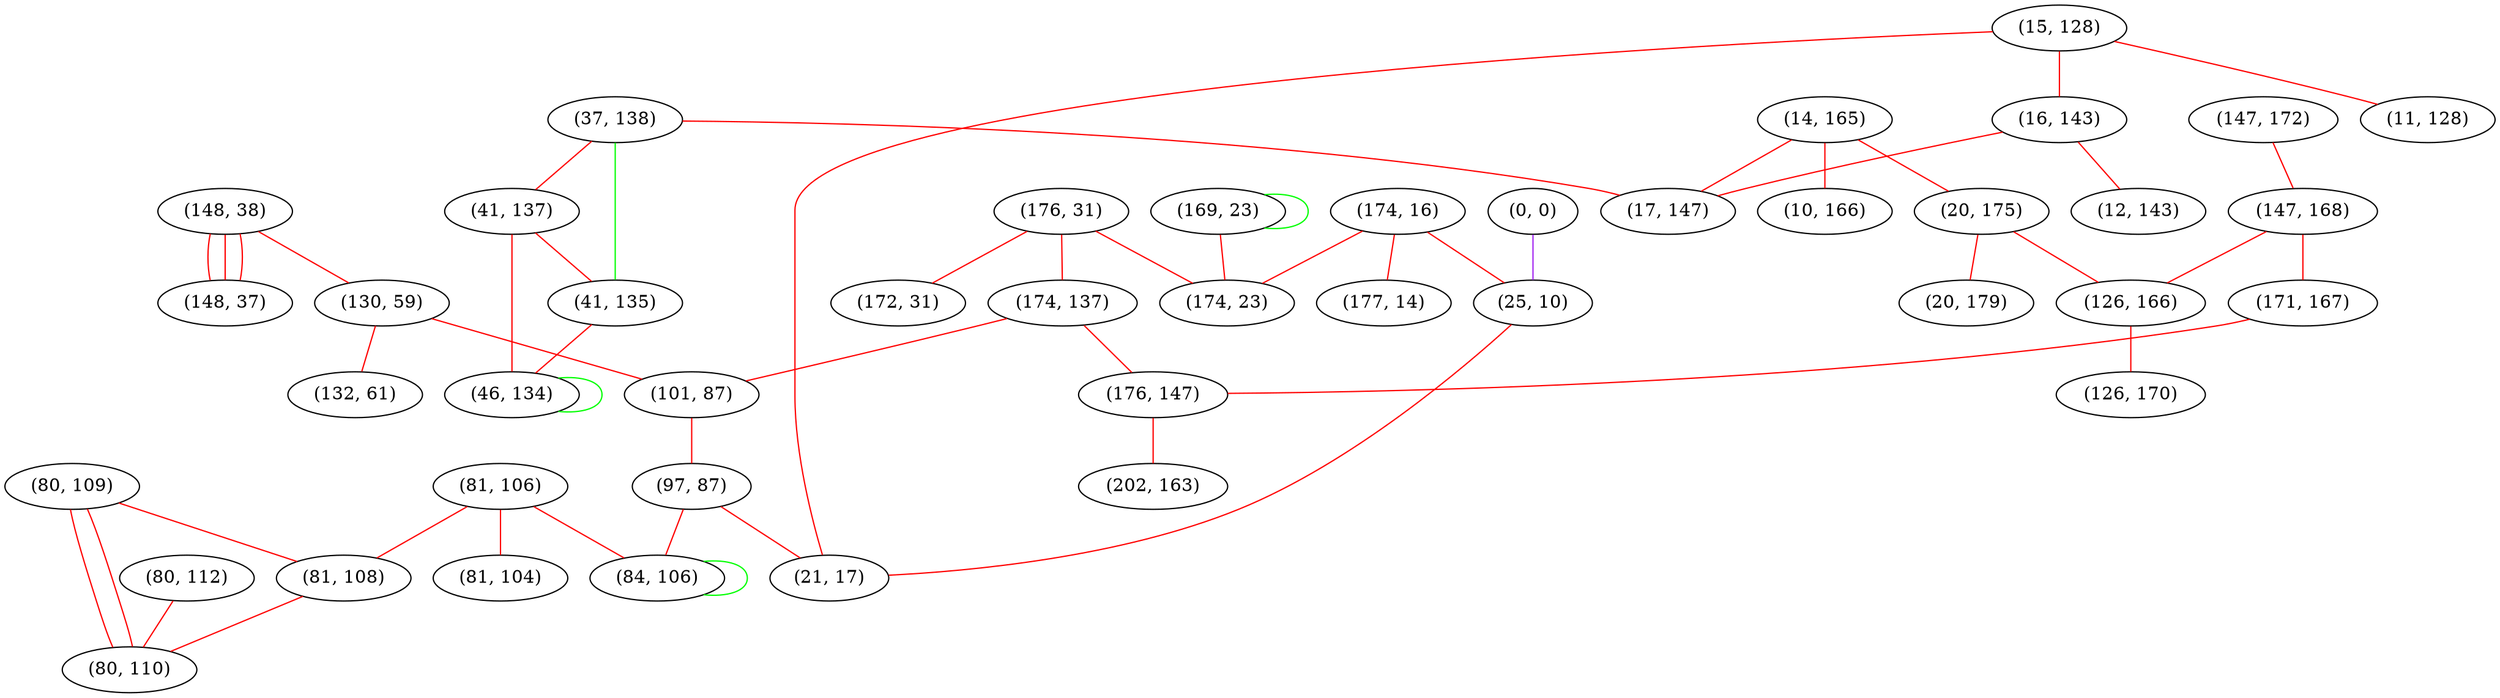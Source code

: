 graph "" {
"(80, 109)";
"(37, 138)";
"(174, 16)";
"(14, 165)";
"(41, 137)";
"(169, 23)";
"(0, 0)";
"(147, 172)";
"(148, 38)";
"(20, 175)";
"(130, 59)";
"(147, 168)";
"(176, 31)";
"(81, 106)";
"(177, 14)";
"(10, 166)";
"(15, 128)";
"(172, 31)";
"(16, 143)";
"(174, 137)";
"(126, 166)";
"(132, 61)";
"(17, 147)";
"(81, 104)";
"(11, 128)";
"(126, 170)";
"(80, 112)";
"(81, 108)";
"(80, 110)";
"(174, 23)";
"(41, 135)";
"(25, 10)";
"(171, 167)";
"(12, 143)";
"(101, 87)";
"(97, 87)";
"(46, 134)";
"(84, 106)";
"(20, 179)";
"(148, 37)";
"(21, 17)";
"(176, 147)";
"(202, 163)";
"(80, 109)" -- "(80, 110)"  [color=red, key=0, weight=1];
"(80, 109)" -- "(80, 110)"  [color=red, key=1, weight=1];
"(80, 109)" -- "(81, 108)"  [color=red, key=0, weight=1];
"(37, 138)" -- "(17, 147)"  [color=red, key=0, weight=1];
"(37, 138)" -- "(41, 137)"  [color=red, key=0, weight=1];
"(37, 138)" -- "(41, 135)"  [color=green, key=0, weight=2];
"(174, 16)" -- "(25, 10)"  [color=red, key=0, weight=1];
"(174, 16)" -- "(177, 14)"  [color=red, key=0, weight=1];
"(174, 16)" -- "(174, 23)"  [color=red, key=0, weight=1];
"(14, 165)" -- "(20, 175)"  [color=red, key=0, weight=1];
"(14, 165)" -- "(10, 166)"  [color=red, key=0, weight=1];
"(14, 165)" -- "(17, 147)"  [color=red, key=0, weight=1];
"(41, 137)" -- "(41, 135)"  [color=red, key=0, weight=1];
"(41, 137)" -- "(46, 134)"  [color=red, key=0, weight=1];
"(169, 23)" -- "(174, 23)"  [color=red, key=0, weight=1];
"(169, 23)" -- "(169, 23)"  [color=green, key=0, weight=2];
"(0, 0)" -- "(25, 10)"  [color=purple, key=0, weight=4];
"(147, 172)" -- "(147, 168)"  [color=red, key=0, weight=1];
"(148, 38)" -- "(148, 37)"  [color=red, key=0, weight=1];
"(148, 38)" -- "(148, 37)"  [color=red, key=1, weight=1];
"(148, 38)" -- "(148, 37)"  [color=red, key=2, weight=1];
"(148, 38)" -- "(130, 59)"  [color=red, key=0, weight=1];
"(20, 175)" -- "(20, 179)"  [color=red, key=0, weight=1];
"(20, 175)" -- "(126, 166)"  [color=red, key=0, weight=1];
"(130, 59)" -- "(132, 61)"  [color=red, key=0, weight=1];
"(130, 59)" -- "(101, 87)"  [color=red, key=0, weight=1];
"(147, 168)" -- "(171, 167)"  [color=red, key=0, weight=1];
"(147, 168)" -- "(126, 166)"  [color=red, key=0, weight=1];
"(176, 31)" -- "(174, 137)"  [color=red, key=0, weight=1];
"(176, 31)" -- "(174, 23)"  [color=red, key=0, weight=1];
"(176, 31)" -- "(172, 31)"  [color=red, key=0, weight=1];
"(81, 106)" -- "(84, 106)"  [color=red, key=0, weight=1];
"(81, 106)" -- "(81, 104)"  [color=red, key=0, weight=1];
"(81, 106)" -- "(81, 108)"  [color=red, key=0, weight=1];
"(15, 128)" -- "(11, 128)"  [color=red, key=0, weight=1];
"(15, 128)" -- "(21, 17)"  [color=red, key=0, weight=1];
"(15, 128)" -- "(16, 143)"  [color=red, key=0, weight=1];
"(16, 143)" -- "(12, 143)"  [color=red, key=0, weight=1];
"(16, 143)" -- "(17, 147)"  [color=red, key=0, weight=1];
"(174, 137)" -- "(176, 147)"  [color=red, key=0, weight=1];
"(174, 137)" -- "(101, 87)"  [color=red, key=0, weight=1];
"(126, 166)" -- "(126, 170)"  [color=red, key=0, weight=1];
"(80, 112)" -- "(80, 110)"  [color=red, key=0, weight=1];
"(81, 108)" -- "(80, 110)"  [color=red, key=0, weight=1];
"(41, 135)" -- "(46, 134)"  [color=red, key=0, weight=1];
"(25, 10)" -- "(21, 17)"  [color=red, key=0, weight=1];
"(171, 167)" -- "(176, 147)"  [color=red, key=0, weight=1];
"(101, 87)" -- "(97, 87)"  [color=red, key=0, weight=1];
"(97, 87)" -- "(21, 17)"  [color=red, key=0, weight=1];
"(97, 87)" -- "(84, 106)"  [color=red, key=0, weight=1];
"(46, 134)" -- "(46, 134)"  [color=green, key=0, weight=2];
"(84, 106)" -- "(84, 106)"  [color=green, key=0, weight=2];
"(176, 147)" -- "(202, 163)"  [color=red, key=0, weight=1];
}
